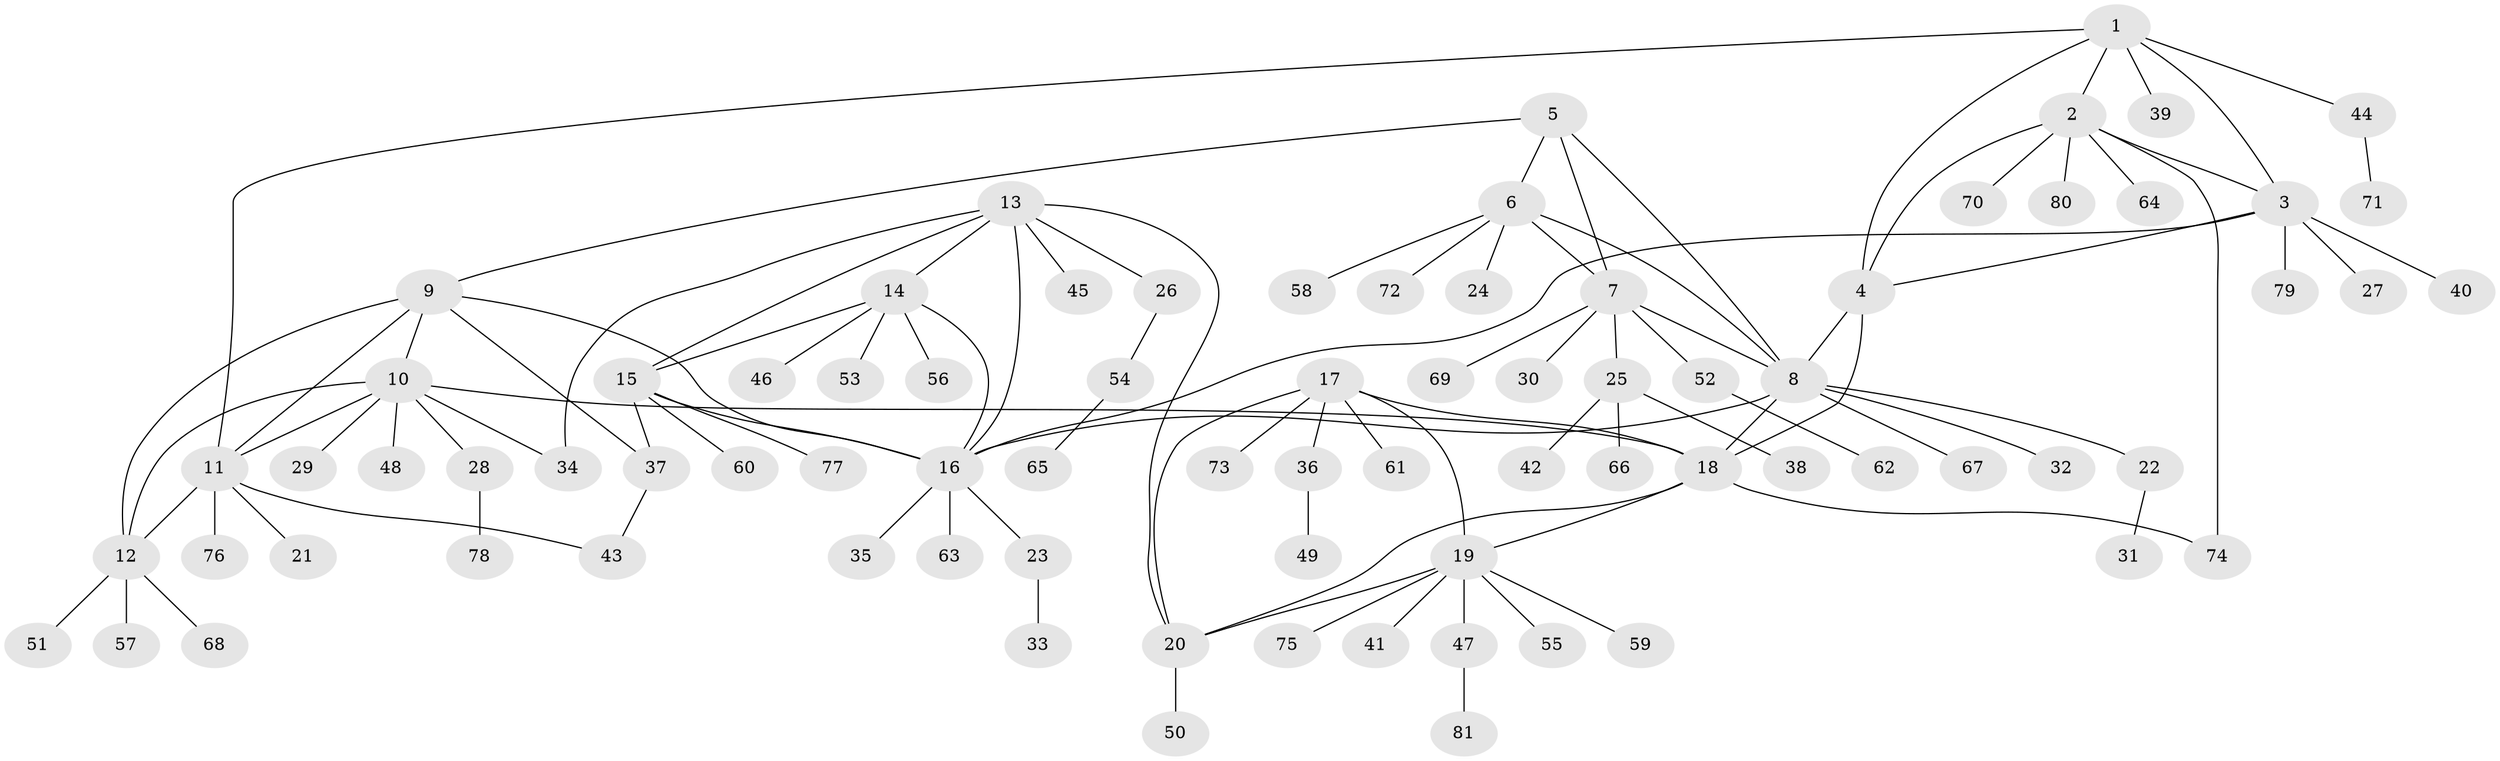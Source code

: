 // Generated by graph-tools (version 1.1) at 2025/11/02/27/25 16:11:31]
// undirected, 81 vertices, 105 edges
graph export_dot {
graph [start="1"]
  node [color=gray90,style=filled];
  1;
  2;
  3;
  4;
  5;
  6;
  7;
  8;
  9;
  10;
  11;
  12;
  13;
  14;
  15;
  16;
  17;
  18;
  19;
  20;
  21;
  22;
  23;
  24;
  25;
  26;
  27;
  28;
  29;
  30;
  31;
  32;
  33;
  34;
  35;
  36;
  37;
  38;
  39;
  40;
  41;
  42;
  43;
  44;
  45;
  46;
  47;
  48;
  49;
  50;
  51;
  52;
  53;
  54;
  55;
  56;
  57;
  58;
  59;
  60;
  61;
  62;
  63;
  64;
  65;
  66;
  67;
  68;
  69;
  70;
  71;
  72;
  73;
  74;
  75;
  76;
  77;
  78;
  79;
  80;
  81;
  1 -- 2;
  1 -- 3;
  1 -- 4;
  1 -- 11;
  1 -- 39;
  1 -- 44;
  2 -- 3;
  2 -- 4;
  2 -- 64;
  2 -- 70;
  2 -- 74;
  2 -- 80;
  3 -- 4;
  3 -- 16;
  3 -- 27;
  3 -- 40;
  3 -- 79;
  4 -- 8;
  4 -- 18;
  5 -- 6;
  5 -- 7;
  5 -- 8;
  5 -- 9;
  6 -- 7;
  6 -- 8;
  6 -- 24;
  6 -- 58;
  6 -- 72;
  7 -- 8;
  7 -- 25;
  7 -- 30;
  7 -- 52;
  7 -- 69;
  8 -- 16;
  8 -- 18;
  8 -- 22;
  8 -- 32;
  8 -- 67;
  9 -- 10;
  9 -- 11;
  9 -- 12;
  9 -- 16;
  9 -- 37;
  10 -- 11;
  10 -- 12;
  10 -- 18;
  10 -- 28;
  10 -- 29;
  10 -- 34;
  10 -- 48;
  11 -- 12;
  11 -- 21;
  11 -- 43;
  11 -- 76;
  12 -- 51;
  12 -- 57;
  12 -- 68;
  13 -- 14;
  13 -- 15;
  13 -- 16;
  13 -- 20;
  13 -- 26;
  13 -- 34;
  13 -- 45;
  14 -- 15;
  14 -- 16;
  14 -- 46;
  14 -- 53;
  14 -- 56;
  15 -- 16;
  15 -- 37;
  15 -- 60;
  15 -- 77;
  16 -- 23;
  16 -- 35;
  16 -- 63;
  17 -- 18;
  17 -- 19;
  17 -- 20;
  17 -- 36;
  17 -- 61;
  17 -- 73;
  18 -- 19;
  18 -- 20;
  18 -- 74;
  19 -- 20;
  19 -- 41;
  19 -- 47;
  19 -- 55;
  19 -- 59;
  19 -- 75;
  20 -- 50;
  22 -- 31;
  23 -- 33;
  25 -- 38;
  25 -- 42;
  25 -- 66;
  26 -- 54;
  28 -- 78;
  36 -- 49;
  37 -- 43;
  44 -- 71;
  47 -- 81;
  52 -- 62;
  54 -- 65;
}
